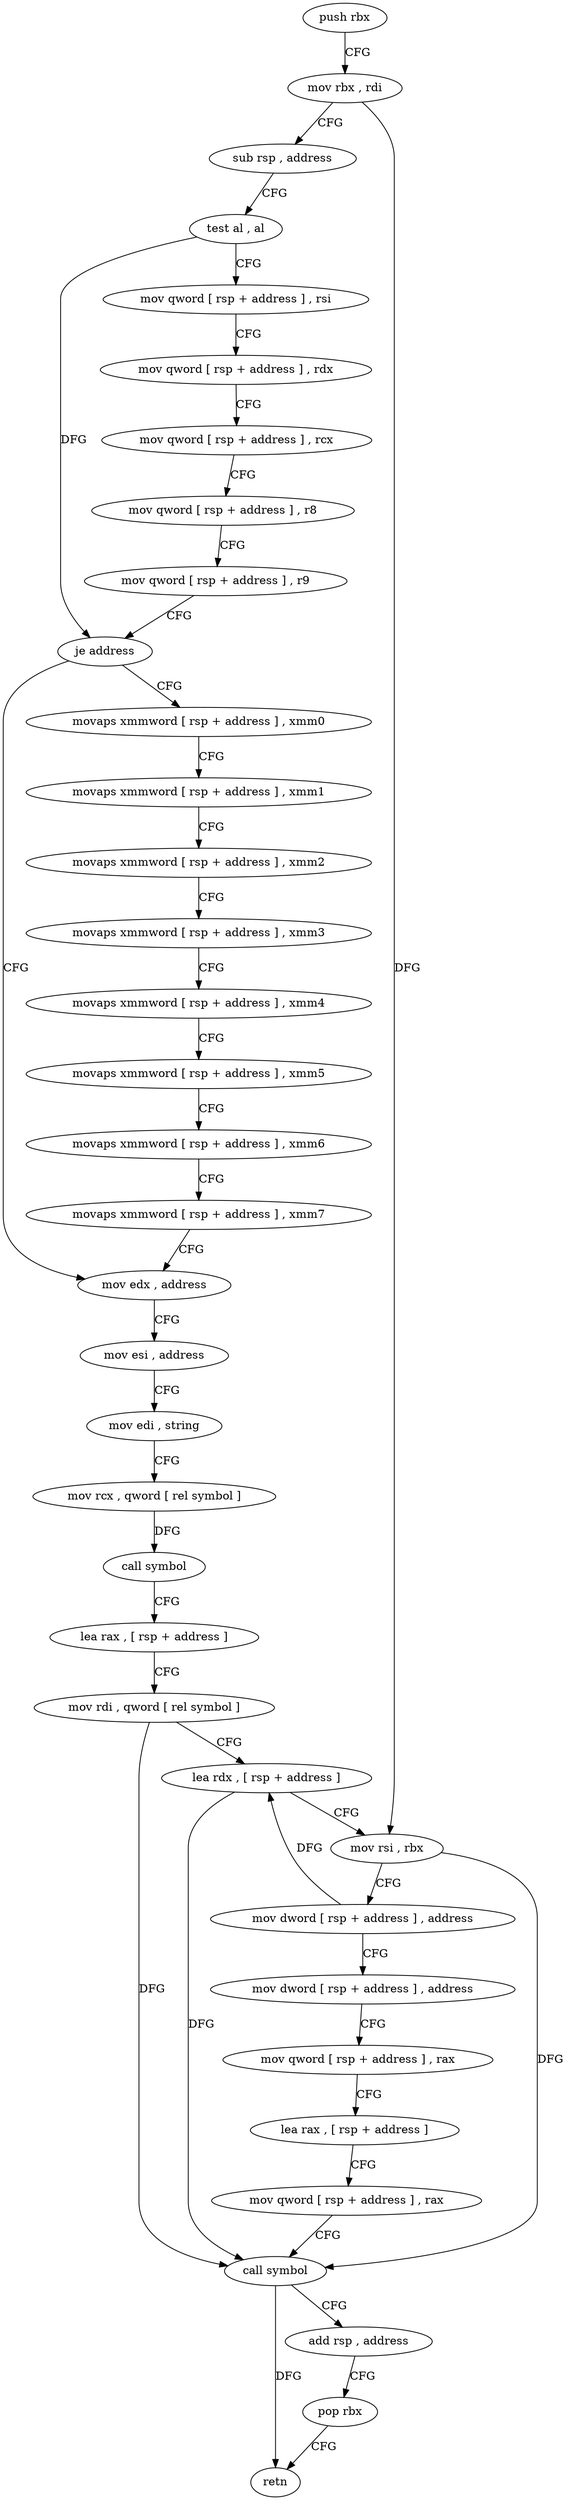 digraph "func" {
"4300400" [label = "push rbx" ]
"4300401" [label = "mov rbx , rdi" ]
"4300404" [label = "sub rsp , address" ]
"4300411" [label = "test al , al" ]
"4300413" [label = "mov qword [ rsp + address ] , rsi" ]
"4300418" [label = "mov qword [ rsp + address ] , rdx" ]
"4300423" [label = "mov qword [ rsp + address ] , rcx" ]
"4300428" [label = "mov qword [ rsp + address ] , r8" ]
"4300433" [label = "mov qword [ rsp + address ] , r9" ]
"4300438" [label = "je address" ]
"4300495" [label = "mov edx , address" ]
"4300440" [label = "movaps xmmword [ rsp + address ] , xmm0" ]
"4300500" [label = "mov esi , address" ]
"4300505" [label = "mov edi , string" ]
"4300510" [label = "mov rcx , qword [ rel symbol ]" ]
"4300517" [label = "call symbol" ]
"4300522" [label = "lea rax , [ rsp + address ]" ]
"4300530" [label = "mov rdi , qword [ rel symbol ]" ]
"4300537" [label = "lea rdx , [ rsp + address ]" ]
"4300542" [label = "mov rsi , rbx" ]
"4300545" [label = "mov dword [ rsp + address ] , address" ]
"4300553" [label = "mov dword [ rsp + address ] , address" ]
"4300561" [label = "mov qword [ rsp + address ] , rax" ]
"4300566" [label = "lea rax , [ rsp + address ]" ]
"4300571" [label = "mov qword [ rsp + address ] , rax" ]
"4300576" [label = "call symbol" ]
"4300581" [label = "add rsp , address" ]
"4300588" [label = "pop rbx" ]
"4300589" [label = "retn" ]
"4300445" [label = "movaps xmmword [ rsp + address ] , xmm1" ]
"4300450" [label = "movaps xmmword [ rsp + address ] , xmm2" ]
"4300455" [label = "movaps xmmword [ rsp + address ] , xmm3" ]
"4300463" [label = "movaps xmmword [ rsp + address ] , xmm4" ]
"4300471" [label = "movaps xmmword [ rsp + address ] , xmm5" ]
"4300479" [label = "movaps xmmword [ rsp + address ] , xmm6" ]
"4300487" [label = "movaps xmmword [ rsp + address ] , xmm7" ]
"4300400" -> "4300401" [ label = "CFG" ]
"4300401" -> "4300404" [ label = "CFG" ]
"4300401" -> "4300542" [ label = "DFG" ]
"4300404" -> "4300411" [ label = "CFG" ]
"4300411" -> "4300413" [ label = "CFG" ]
"4300411" -> "4300438" [ label = "DFG" ]
"4300413" -> "4300418" [ label = "CFG" ]
"4300418" -> "4300423" [ label = "CFG" ]
"4300423" -> "4300428" [ label = "CFG" ]
"4300428" -> "4300433" [ label = "CFG" ]
"4300433" -> "4300438" [ label = "CFG" ]
"4300438" -> "4300495" [ label = "CFG" ]
"4300438" -> "4300440" [ label = "CFG" ]
"4300495" -> "4300500" [ label = "CFG" ]
"4300440" -> "4300445" [ label = "CFG" ]
"4300500" -> "4300505" [ label = "CFG" ]
"4300505" -> "4300510" [ label = "CFG" ]
"4300510" -> "4300517" [ label = "DFG" ]
"4300517" -> "4300522" [ label = "CFG" ]
"4300522" -> "4300530" [ label = "CFG" ]
"4300530" -> "4300537" [ label = "CFG" ]
"4300530" -> "4300576" [ label = "DFG" ]
"4300537" -> "4300542" [ label = "CFG" ]
"4300537" -> "4300576" [ label = "DFG" ]
"4300542" -> "4300545" [ label = "CFG" ]
"4300542" -> "4300576" [ label = "DFG" ]
"4300545" -> "4300553" [ label = "CFG" ]
"4300545" -> "4300537" [ label = "DFG" ]
"4300553" -> "4300561" [ label = "CFG" ]
"4300561" -> "4300566" [ label = "CFG" ]
"4300566" -> "4300571" [ label = "CFG" ]
"4300571" -> "4300576" [ label = "CFG" ]
"4300576" -> "4300581" [ label = "CFG" ]
"4300576" -> "4300589" [ label = "DFG" ]
"4300581" -> "4300588" [ label = "CFG" ]
"4300588" -> "4300589" [ label = "CFG" ]
"4300445" -> "4300450" [ label = "CFG" ]
"4300450" -> "4300455" [ label = "CFG" ]
"4300455" -> "4300463" [ label = "CFG" ]
"4300463" -> "4300471" [ label = "CFG" ]
"4300471" -> "4300479" [ label = "CFG" ]
"4300479" -> "4300487" [ label = "CFG" ]
"4300487" -> "4300495" [ label = "CFG" ]
}
